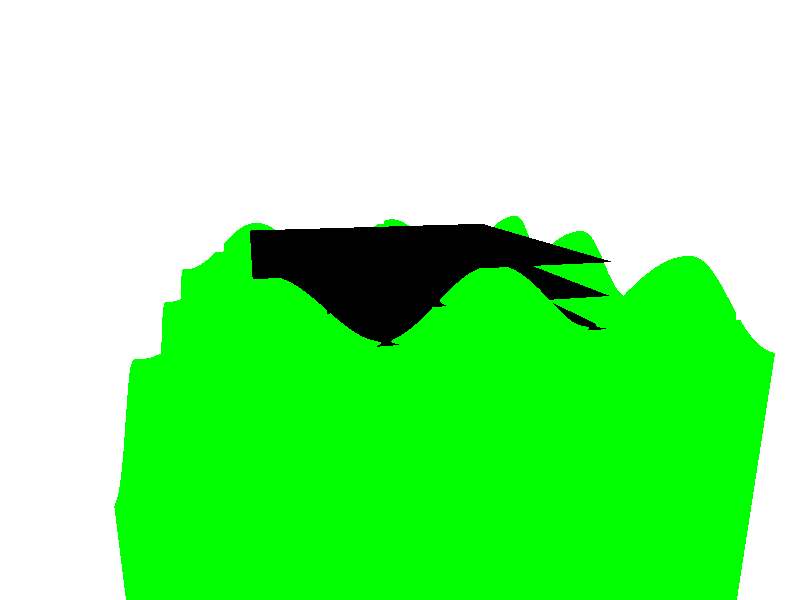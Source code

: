 #include "colors.inc"
#include "stones.inc"
#include "textures.inc"
#include "shapes.inc"
#include "glass.inc"
#include "metals.inc"
#include "woods.inc"


camera {
        location <5, 5, 20>
        look_at 0
}
background { color White } // to make the torus easy to see

light_source { <300, 300, -1000> White }

light_source { <6, 6, 25> White }

isosurface {
        function { sin(x)+ sin(z) + y }
        contained_by { box { -8, 8 } }
        texture{pigment{color Green}}
}

box{

        <-5,1,-5>
        <5,1.01,5>
        
}

box{

        <-5,2,-5>
        <5,2.01,5>
        
}

box{

        <-5,0,-5>
        <5,0.01,5>
        
}